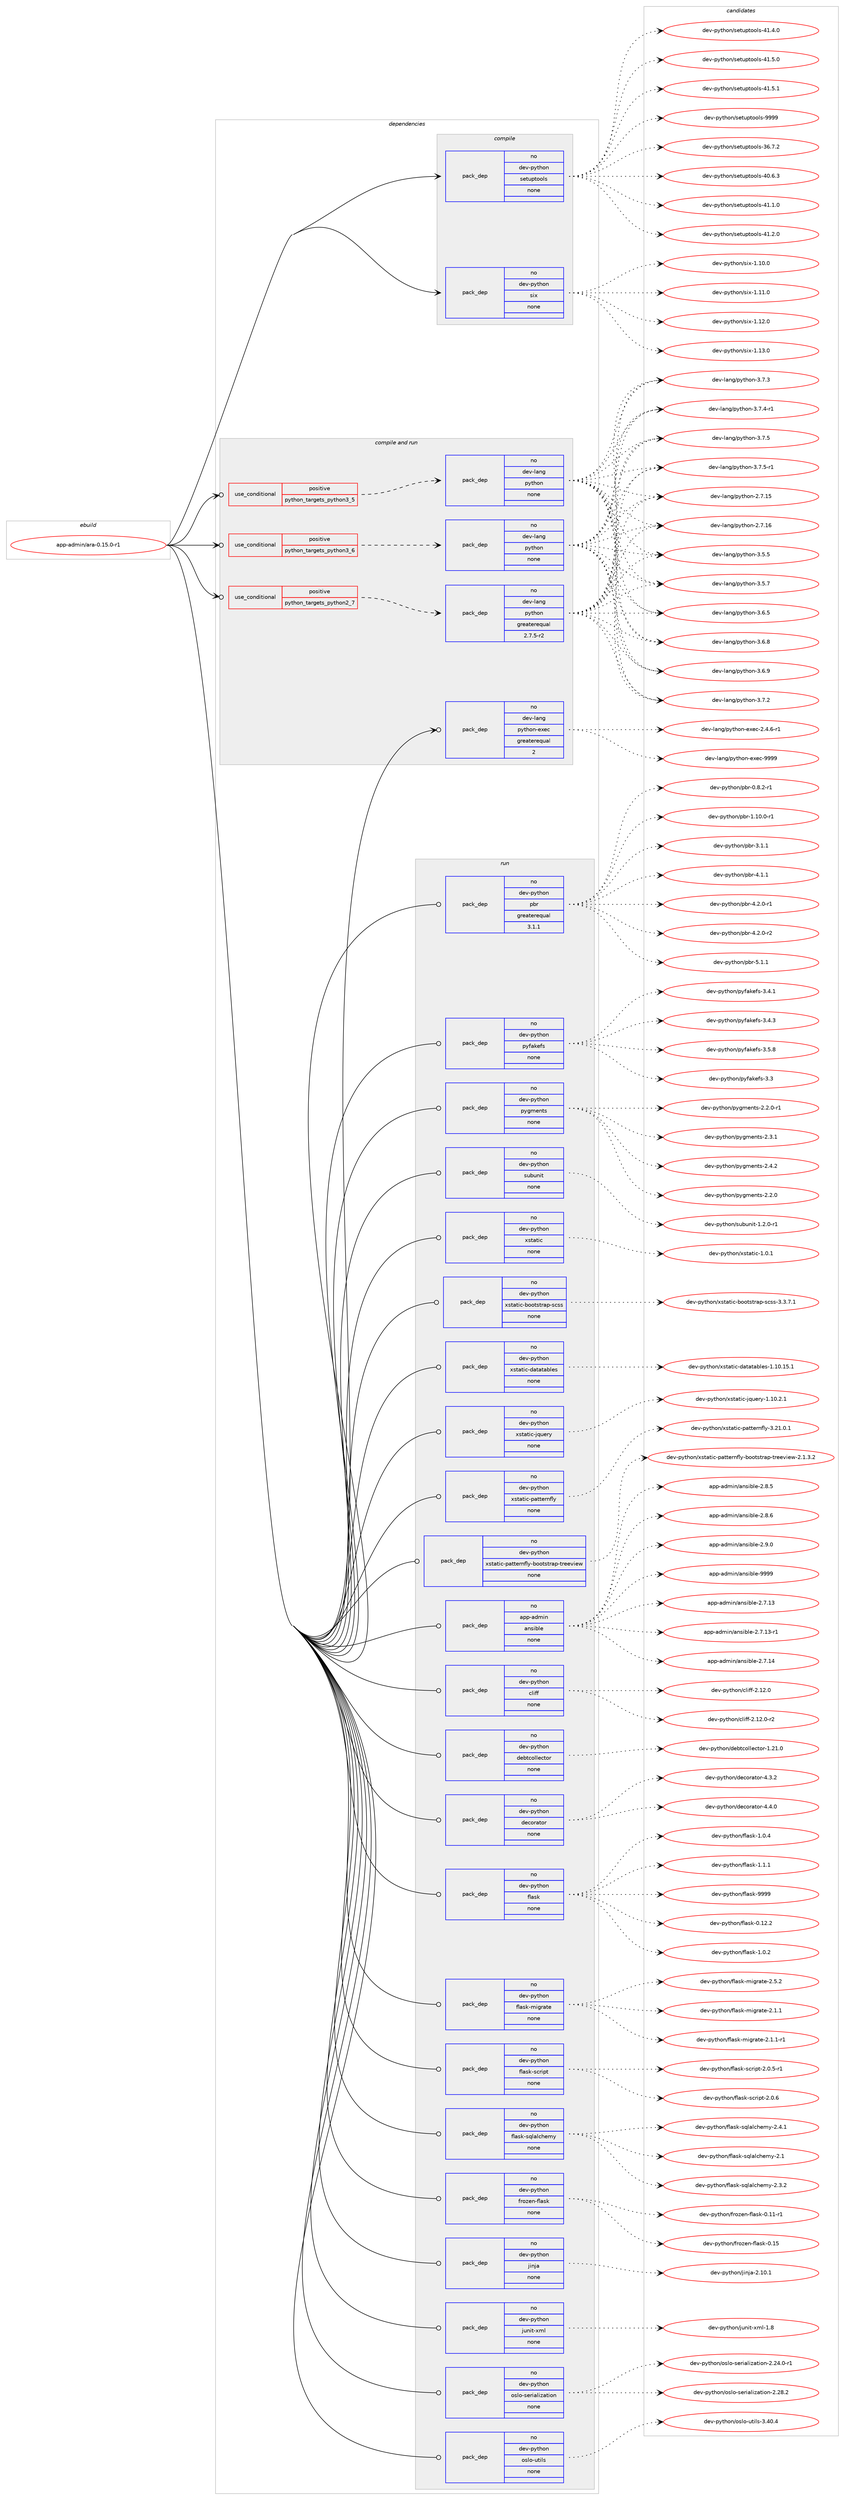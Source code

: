 digraph prolog {

# *************
# Graph options
# *************

newrank=true;
concentrate=true;
compound=true;
graph [rankdir=LR,fontname=Helvetica,fontsize=10,ranksep=1.5];#, ranksep=2.5, nodesep=0.2];
edge  [arrowhead=vee];
node  [fontname=Helvetica,fontsize=10];

# **********
# The ebuild
# **********

subgraph cluster_leftcol {
color=gray;
rank=same;
label=<<i>ebuild</i>>;
id [label="app-admin/ara-0.15.0-r1", color=red, width=4, href="../app-admin/ara-0.15.0-r1.svg"];
}

# ****************
# The dependencies
# ****************

subgraph cluster_midcol {
color=gray;
label=<<i>dependencies</i>>;
subgraph cluster_compile {
fillcolor="#eeeeee";
style=filled;
label=<<i>compile</i>>;
subgraph pack346416 {
dependency465588 [label=<<TABLE BORDER="0" CELLBORDER="1" CELLSPACING="0" CELLPADDING="4" WIDTH="220"><TR><TD ROWSPAN="6" CELLPADDING="30">pack_dep</TD></TR><TR><TD WIDTH="110">no</TD></TR><TR><TD>dev-python</TD></TR><TR><TD>setuptools</TD></TR><TR><TD>none</TD></TR><TR><TD></TD></TR></TABLE>>, shape=none, color=blue];
}
id:e -> dependency465588:w [weight=20,style="solid",arrowhead="vee"];
subgraph pack346417 {
dependency465589 [label=<<TABLE BORDER="0" CELLBORDER="1" CELLSPACING="0" CELLPADDING="4" WIDTH="220"><TR><TD ROWSPAN="6" CELLPADDING="30">pack_dep</TD></TR><TR><TD WIDTH="110">no</TD></TR><TR><TD>dev-python</TD></TR><TR><TD>six</TD></TR><TR><TD>none</TD></TR><TR><TD></TD></TR></TABLE>>, shape=none, color=blue];
}
id:e -> dependency465589:w [weight=20,style="solid",arrowhead="vee"];
}
subgraph cluster_compileandrun {
fillcolor="#eeeeee";
style=filled;
label=<<i>compile and run</i>>;
subgraph cond110711 {
dependency465590 [label=<<TABLE BORDER="0" CELLBORDER="1" CELLSPACING="0" CELLPADDING="4"><TR><TD ROWSPAN="3" CELLPADDING="10">use_conditional</TD></TR><TR><TD>positive</TD></TR><TR><TD>python_targets_python2_7</TD></TR></TABLE>>, shape=none, color=red];
subgraph pack346418 {
dependency465591 [label=<<TABLE BORDER="0" CELLBORDER="1" CELLSPACING="0" CELLPADDING="4" WIDTH="220"><TR><TD ROWSPAN="6" CELLPADDING="30">pack_dep</TD></TR><TR><TD WIDTH="110">no</TD></TR><TR><TD>dev-lang</TD></TR><TR><TD>python</TD></TR><TR><TD>greaterequal</TD></TR><TR><TD>2.7.5-r2</TD></TR></TABLE>>, shape=none, color=blue];
}
dependency465590:e -> dependency465591:w [weight=20,style="dashed",arrowhead="vee"];
}
id:e -> dependency465590:w [weight=20,style="solid",arrowhead="odotvee"];
subgraph cond110712 {
dependency465592 [label=<<TABLE BORDER="0" CELLBORDER="1" CELLSPACING="0" CELLPADDING="4"><TR><TD ROWSPAN="3" CELLPADDING="10">use_conditional</TD></TR><TR><TD>positive</TD></TR><TR><TD>python_targets_python3_5</TD></TR></TABLE>>, shape=none, color=red];
subgraph pack346419 {
dependency465593 [label=<<TABLE BORDER="0" CELLBORDER="1" CELLSPACING="0" CELLPADDING="4" WIDTH="220"><TR><TD ROWSPAN="6" CELLPADDING="30">pack_dep</TD></TR><TR><TD WIDTH="110">no</TD></TR><TR><TD>dev-lang</TD></TR><TR><TD>python</TD></TR><TR><TD>none</TD></TR><TR><TD></TD></TR></TABLE>>, shape=none, color=blue];
}
dependency465592:e -> dependency465593:w [weight=20,style="dashed",arrowhead="vee"];
}
id:e -> dependency465592:w [weight=20,style="solid",arrowhead="odotvee"];
subgraph cond110713 {
dependency465594 [label=<<TABLE BORDER="0" CELLBORDER="1" CELLSPACING="0" CELLPADDING="4"><TR><TD ROWSPAN="3" CELLPADDING="10">use_conditional</TD></TR><TR><TD>positive</TD></TR><TR><TD>python_targets_python3_6</TD></TR></TABLE>>, shape=none, color=red];
subgraph pack346420 {
dependency465595 [label=<<TABLE BORDER="0" CELLBORDER="1" CELLSPACING="0" CELLPADDING="4" WIDTH="220"><TR><TD ROWSPAN="6" CELLPADDING="30">pack_dep</TD></TR><TR><TD WIDTH="110">no</TD></TR><TR><TD>dev-lang</TD></TR><TR><TD>python</TD></TR><TR><TD>none</TD></TR><TR><TD></TD></TR></TABLE>>, shape=none, color=blue];
}
dependency465594:e -> dependency465595:w [weight=20,style="dashed",arrowhead="vee"];
}
id:e -> dependency465594:w [weight=20,style="solid",arrowhead="odotvee"];
subgraph pack346421 {
dependency465596 [label=<<TABLE BORDER="0" CELLBORDER="1" CELLSPACING="0" CELLPADDING="4" WIDTH="220"><TR><TD ROWSPAN="6" CELLPADDING="30">pack_dep</TD></TR><TR><TD WIDTH="110">no</TD></TR><TR><TD>dev-lang</TD></TR><TR><TD>python-exec</TD></TR><TR><TD>greaterequal</TD></TR><TR><TD>2</TD></TR></TABLE>>, shape=none, color=blue];
}
id:e -> dependency465596:w [weight=20,style="solid",arrowhead="odotvee"];
}
subgraph cluster_run {
fillcolor="#eeeeee";
style=filled;
label=<<i>run</i>>;
subgraph pack346422 {
dependency465597 [label=<<TABLE BORDER="0" CELLBORDER="1" CELLSPACING="0" CELLPADDING="4" WIDTH="220"><TR><TD ROWSPAN="6" CELLPADDING="30">pack_dep</TD></TR><TR><TD WIDTH="110">no</TD></TR><TR><TD>app-admin</TD></TR><TR><TD>ansible</TD></TR><TR><TD>none</TD></TR><TR><TD></TD></TR></TABLE>>, shape=none, color=blue];
}
id:e -> dependency465597:w [weight=20,style="solid",arrowhead="odot"];
subgraph pack346423 {
dependency465598 [label=<<TABLE BORDER="0" CELLBORDER="1" CELLSPACING="0" CELLPADDING="4" WIDTH="220"><TR><TD ROWSPAN="6" CELLPADDING="30">pack_dep</TD></TR><TR><TD WIDTH="110">no</TD></TR><TR><TD>dev-python</TD></TR><TR><TD>cliff</TD></TR><TR><TD>none</TD></TR><TR><TD></TD></TR></TABLE>>, shape=none, color=blue];
}
id:e -> dependency465598:w [weight=20,style="solid",arrowhead="odot"];
subgraph pack346424 {
dependency465599 [label=<<TABLE BORDER="0" CELLBORDER="1" CELLSPACING="0" CELLPADDING="4" WIDTH="220"><TR><TD ROWSPAN="6" CELLPADDING="30">pack_dep</TD></TR><TR><TD WIDTH="110">no</TD></TR><TR><TD>dev-python</TD></TR><TR><TD>debtcollector</TD></TR><TR><TD>none</TD></TR><TR><TD></TD></TR></TABLE>>, shape=none, color=blue];
}
id:e -> dependency465599:w [weight=20,style="solid",arrowhead="odot"];
subgraph pack346425 {
dependency465600 [label=<<TABLE BORDER="0" CELLBORDER="1" CELLSPACING="0" CELLPADDING="4" WIDTH="220"><TR><TD ROWSPAN="6" CELLPADDING="30">pack_dep</TD></TR><TR><TD WIDTH="110">no</TD></TR><TR><TD>dev-python</TD></TR><TR><TD>decorator</TD></TR><TR><TD>none</TD></TR><TR><TD></TD></TR></TABLE>>, shape=none, color=blue];
}
id:e -> dependency465600:w [weight=20,style="solid",arrowhead="odot"];
subgraph pack346426 {
dependency465601 [label=<<TABLE BORDER="0" CELLBORDER="1" CELLSPACING="0" CELLPADDING="4" WIDTH="220"><TR><TD ROWSPAN="6" CELLPADDING="30">pack_dep</TD></TR><TR><TD WIDTH="110">no</TD></TR><TR><TD>dev-python</TD></TR><TR><TD>flask</TD></TR><TR><TD>none</TD></TR><TR><TD></TD></TR></TABLE>>, shape=none, color=blue];
}
id:e -> dependency465601:w [weight=20,style="solid",arrowhead="odot"];
subgraph pack346427 {
dependency465602 [label=<<TABLE BORDER="0" CELLBORDER="1" CELLSPACING="0" CELLPADDING="4" WIDTH="220"><TR><TD ROWSPAN="6" CELLPADDING="30">pack_dep</TD></TR><TR><TD WIDTH="110">no</TD></TR><TR><TD>dev-python</TD></TR><TR><TD>flask-migrate</TD></TR><TR><TD>none</TD></TR><TR><TD></TD></TR></TABLE>>, shape=none, color=blue];
}
id:e -> dependency465602:w [weight=20,style="solid",arrowhead="odot"];
subgraph pack346428 {
dependency465603 [label=<<TABLE BORDER="0" CELLBORDER="1" CELLSPACING="0" CELLPADDING="4" WIDTH="220"><TR><TD ROWSPAN="6" CELLPADDING="30">pack_dep</TD></TR><TR><TD WIDTH="110">no</TD></TR><TR><TD>dev-python</TD></TR><TR><TD>flask-script</TD></TR><TR><TD>none</TD></TR><TR><TD></TD></TR></TABLE>>, shape=none, color=blue];
}
id:e -> dependency465603:w [weight=20,style="solid",arrowhead="odot"];
subgraph pack346429 {
dependency465604 [label=<<TABLE BORDER="0" CELLBORDER="1" CELLSPACING="0" CELLPADDING="4" WIDTH="220"><TR><TD ROWSPAN="6" CELLPADDING="30">pack_dep</TD></TR><TR><TD WIDTH="110">no</TD></TR><TR><TD>dev-python</TD></TR><TR><TD>flask-sqlalchemy</TD></TR><TR><TD>none</TD></TR><TR><TD></TD></TR></TABLE>>, shape=none, color=blue];
}
id:e -> dependency465604:w [weight=20,style="solid",arrowhead="odot"];
subgraph pack346430 {
dependency465605 [label=<<TABLE BORDER="0" CELLBORDER="1" CELLSPACING="0" CELLPADDING="4" WIDTH="220"><TR><TD ROWSPAN="6" CELLPADDING="30">pack_dep</TD></TR><TR><TD WIDTH="110">no</TD></TR><TR><TD>dev-python</TD></TR><TR><TD>frozen-flask</TD></TR><TR><TD>none</TD></TR><TR><TD></TD></TR></TABLE>>, shape=none, color=blue];
}
id:e -> dependency465605:w [weight=20,style="solid",arrowhead="odot"];
subgraph pack346431 {
dependency465606 [label=<<TABLE BORDER="0" CELLBORDER="1" CELLSPACING="0" CELLPADDING="4" WIDTH="220"><TR><TD ROWSPAN="6" CELLPADDING="30">pack_dep</TD></TR><TR><TD WIDTH="110">no</TD></TR><TR><TD>dev-python</TD></TR><TR><TD>jinja</TD></TR><TR><TD>none</TD></TR><TR><TD></TD></TR></TABLE>>, shape=none, color=blue];
}
id:e -> dependency465606:w [weight=20,style="solid",arrowhead="odot"];
subgraph pack346432 {
dependency465607 [label=<<TABLE BORDER="0" CELLBORDER="1" CELLSPACING="0" CELLPADDING="4" WIDTH="220"><TR><TD ROWSPAN="6" CELLPADDING="30">pack_dep</TD></TR><TR><TD WIDTH="110">no</TD></TR><TR><TD>dev-python</TD></TR><TR><TD>junit-xml</TD></TR><TR><TD>none</TD></TR><TR><TD></TD></TR></TABLE>>, shape=none, color=blue];
}
id:e -> dependency465607:w [weight=20,style="solid",arrowhead="odot"];
subgraph pack346433 {
dependency465608 [label=<<TABLE BORDER="0" CELLBORDER="1" CELLSPACING="0" CELLPADDING="4" WIDTH="220"><TR><TD ROWSPAN="6" CELLPADDING="30">pack_dep</TD></TR><TR><TD WIDTH="110">no</TD></TR><TR><TD>dev-python</TD></TR><TR><TD>oslo-serialization</TD></TR><TR><TD>none</TD></TR><TR><TD></TD></TR></TABLE>>, shape=none, color=blue];
}
id:e -> dependency465608:w [weight=20,style="solid",arrowhead="odot"];
subgraph pack346434 {
dependency465609 [label=<<TABLE BORDER="0" CELLBORDER="1" CELLSPACING="0" CELLPADDING="4" WIDTH="220"><TR><TD ROWSPAN="6" CELLPADDING="30">pack_dep</TD></TR><TR><TD WIDTH="110">no</TD></TR><TR><TD>dev-python</TD></TR><TR><TD>oslo-utils</TD></TR><TR><TD>none</TD></TR><TR><TD></TD></TR></TABLE>>, shape=none, color=blue];
}
id:e -> dependency465609:w [weight=20,style="solid",arrowhead="odot"];
subgraph pack346435 {
dependency465610 [label=<<TABLE BORDER="0" CELLBORDER="1" CELLSPACING="0" CELLPADDING="4" WIDTH="220"><TR><TD ROWSPAN="6" CELLPADDING="30">pack_dep</TD></TR><TR><TD WIDTH="110">no</TD></TR><TR><TD>dev-python</TD></TR><TR><TD>pbr</TD></TR><TR><TD>greaterequal</TD></TR><TR><TD>3.1.1</TD></TR></TABLE>>, shape=none, color=blue];
}
id:e -> dependency465610:w [weight=20,style="solid",arrowhead="odot"];
subgraph pack346436 {
dependency465611 [label=<<TABLE BORDER="0" CELLBORDER="1" CELLSPACING="0" CELLPADDING="4" WIDTH="220"><TR><TD ROWSPAN="6" CELLPADDING="30">pack_dep</TD></TR><TR><TD WIDTH="110">no</TD></TR><TR><TD>dev-python</TD></TR><TR><TD>pyfakefs</TD></TR><TR><TD>none</TD></TR><TR><TD></TD></TR></TABLE>>, shape=none, color=blue];
}
id:e -> dependency465611:w [weight=20,style="solid",arrowhead="odot"];
subgraph pack346437 {
dependency465612 [label=<<TABLE BORDER="0" CELLBORDER="1" CELLSPACING="0" CELLPADDING="4" WIDTH="220"><TR><TD ROWSPAN="6" CELLPADDING="30">pack_dep</TD></TR><TR><TD WIDTH="110">no</TD></TR><TR><TD>dev-python</TD></TR><TR><TD>pygments</TD></TR><TR><TD>none</TD></TR><TR><TD></TD></TR></TABLE>>, shape=none, color=blue];
}
id:e -> dependency465612:w [weight=20,style="solid",arrowhead="odot"];
subgraph pack346438 {
dependency465613 [label=<<TABLE BORDER="0" CELLBORDER="1" CELLSPACING="0" CELLPADDING="4" WIDTH="220"><TR><TD ROWSPAN="6" CELLPADDING="30">pack_dep</TD></TR><TR><TD WIDTH="110">no</TD></TR><TR><TD>dev-python</TD></TR><TR><TD>subunit</TD></TR><TR><TD>none</TD></TR><TR><TD></TD></TR></TABLE>>, shape=none, color=blue];
}
id:e -> dependency465613:w [weight=20,style="solid",arrowhead="odot"];
subgraph pack346439 {
dependency465614 [label=<<TABLE BORDER="0" CELLBORDER="1" CELLSPACING="0" CELLPADDING="4" WIDTH="220"><TR><TD ROWSPAN="6" CELLPADDING="30">pack_dep</TD></TR><TR><TD WIDTH="110">no</TD></TR><TR><TD>dev-python</TD></TR><TR><TD>xstatic</TD></TR><TR><TD>none</TD></TR><TR><TD></TD></TR></TABLE>>, shape=none, color=blue];
}
id:e -> dependency465614:w [weight=20,style="solid",arrowhead="odot"];
subgraph pack346440 {
dependency465615 [label=<<TABLE BORDER="0" CELLBORDER="1" CELLSPACING="0" CELLPADDING="4" WIDTH="220"><TR><TD ROWSPAN="6" CELLPADDING="30">pack_dep</TD></TR><TR><TD WIDTH="110">no</TD></TR><TR><TD>dev-python</TD></TR><TR><TD>xstatic-bootstrap-scss</TD></TR><TR><TD>none</TD></TR><TR><TD></TD></TR></TABLE>>, shape=none, color=blue];
}
id:e -> dependency465615:w [weight=20,style="solid",arrowhead="odot"];
subgraph pack346441 {
dependency465616 [label=<<TABLE BORDER="0" CELLBORDER="1" CELLSPACING="0" CELLPADDING="4" WIDTH="220"><TR><TD ROWSPAN="6" CELLPADDING="30">pack_dep</TD></TR><TR><TD WIDTH="110">no</TD></TR><TR><TD>dev-python</TD></TR><TR><TD>xstatic-datatables</TD></TR><TR><TD>none</TD></TR><TR><TD></TD></TR></TABLE>>, shape=none, color=blue];
}
id:e -> dependency465616:w [weight=20,style="solid",arrowhead="odot"];
subgraph pack346442 {
dependency465617 [label=<<TABLE BORDER="0" CELLBORDER="1" CELLSPACING="0" CELLPADDING="4" WIDTH="220"><TR><TD ROWSPAN="6" CELLPADDING="30">pack_dep</TD></TR><TR><TD WIDTH="110">no</TD></TR><TR><TD>dev-python</TD></TR><TR><TD>xstatic-jquery</TD></TR><TR><TD>none</TD></TR><TR><TD></TD></TR></TABLE>>, shape=none, color=blue];
}
id:e -> dependency465617:w [weight=20,style="solid",arrowhead="odot"];
subgraph pack346443 {
dependency465618 [label=<<TABLE BORDER="0" CELLBORDER="1" CELLSPACING="0" CELLPADDING="4" WIDTH="220"><TR><TD ROWSPAN="6" CELLPADDING="30">pack_dep</TD></TR><TR><TD WIDTH="110">no</TD></TR><TR><TD>dev-python</TD></TR><TR><TD>xstatic-patternfly</TD></TR><TR><TD>none</TD></TR><TR><TD></TD></TR></TABLE>>, shape=none, color=blue];
}
id:e -> dependency465618:w [weight=20,style="solid",arrowhead="odot"];
subgraph pack346444 {
dependency465619 [label=<<TABLE BORDER="0" CELLBORDER="1" CELLSPACING="0" CELLPADDING="4" WIDTH="220"><TR><TD ROWSPAN="6" CELLPADDING="30">pack_dep</TD></TR><TR><TD WIDTH="110">no</TD></TR><TR><TD>dev-python</TD></TR><TR><TD>xstatic-patternfly-bootstrap-treeview</TD></TR><TR><TD>none</TD></TR><TR><TD></TD></TR></TABLE>>, shape=none, color=blue];
}
id:e -> dependency465619:w [weight=20,style="solid",arrowhead="odot"];
}
}

# **************
# The candidates
# **************

subgraph cluster_choices {
rank=same;
color=gray;
label=<<i>candidates</i>>;

subgraph choice346416 {
color=black;
nodesep=1;
choice100101118451121211161041111104711510111611711211611111110811545515446554650 [label="dev-python/setuptools-36.7.2", color=red, width=4,href="../dev-python/setuptools-36.7.2.svg"];
choice100101118451121211161041111104711510111611711211611111110811545524846544651 [label="dev-python/setuptools-40.6.3", color=red, width=4,href="../dev-python/setuptools-40.6.3.svg"];
choice100101118451121211161041111104711510111611711211611111110811545524946494648 [label="dev-python/setuptools-41.1.0", color=red, width=4,href="../dev-python/setuptools-41.1.0.svg"];
choice100101118451121211161041111104711510111611711211611111110811545524946504648 [label="dev-python/setuptools-41.2.0", color=red, width=4,href="../dev-python/setuptools-41.2.0.svg"];
choice100101118451121211161041111104711510111611711211611111110811545524946524648 [label="dev-python/setuptools-41.4.0", color=red, width=4,href="../dev-python/setuptools-41.4.0.svg"];
choice100101118451121211161041111104711510111611711211611111110811545524946534648 [label="dev-python/setuptools-41.5.0", color=red, width=4,href="../dev-python/setuptools-41.5.0.svg"];
choice100101118451121211161041111104711510111611711211611111110811545524946534649 [label="dev-python/setuptools-41.5.1", color=red, width=4,href="../dev-python/setuptools-41.5.1.svg"];
choice10010111845112121116104111110471151011161171121161111111081154557575757 [label="dev-python/setuptools-9999", color=red, width=4,href="../dev-python/setuptools-9999.svg"];
dependency465588:e -> choice100101118451121211161041111104711510111611711211611111110811545515446554650:w [style=dotted,weight="100"];
dependency465588:e -> choice100101118451121211161041111104711510111611711211611111110811545524846544651:w [style=dotted,weight="100"];
dependency465588:e -> choice100101118451121211161041111104711510111611711211611111110811545524946494648:w [style=dotted,weight="100"];
dependency465588:e -> choice100101118451121211161041111104711510111611711211611111110811545524946504648:w [style=dotted,weight="100"];
dependency465588:e -> choice100101118451121211161041111104711510111611711211611111110811545524946524648:w [style=dotted,weight="100"];
dependency465588:e -> choice100101118451121211161041111104711510111611711211611111110811545524946534648:w [style=dotted,weight="100"];
dependency465588:e -> choice100101118451121211161041111104711510111611711211611111110811545524946534649:w [style=dotted,weight="100"];
dependency465588:e -> choice10010111845112121116104111110471151011161171121161111111081154557575757:w [style=dotted,weight="100"];
}
subgraph choice346417 {
color=black;
nodesep=1;
choice100101118451121211161041111104711510512045494649484648 [label="dev-python/six-1.10.0", color=red, width=4,href="../dev-python/six-1.10.0.svg"];
choice100101118451121211161041111104711510512045494649494648 [label="dev-python/six-1.11.0", color=red, width=4,href="../dev-python/six-1.11.0.svg"];
choice100101118451121211161041111104711510512045494649504648 [label="dev-python/six-1.12.0", color=red, width=4,href="../dev-python/six-1.12.0.svg"];
choice100101118451121211161041111104711510512045494649514648 [label="dev-python/six-1.13.0", color=red, width=4,href="../dev-python/six-1.13.0.svg"];
dependency465589:e -> choice100101118451121211161041111104711510512045494649484648:w [style=dotted,weight="100"];
dependency465589:e -> choice100101118451121211161041111104711510512045494649494648:w [style=dotted,weight="100"];
dependency465589:e -> choice100101118451121211161041111104711510512045494649504648:w [style=dotted,weight="100"];
dependency465589:e -> choice100101118451121211161041111104711510512045494649514648:w [style=dotted,weight="100"];
}
subgraph choice346418 {
color=black;
nodesep=1;
choice10010111845108971101034711212111610411111045504655464953 [label="dev-lang/python-2.7.15", color=red, width=4,href="../dev-lang/python-2.7.15.svg"];
choice10010111845108971101034711212111610411111045504655464954 [label="dev-lang/python-2.7.16", color=red, width=4,href="../dev-lang/python-2.7.16.svg"];
choice100101118451089711010347112121116104111110455146534653 [label="dev-lang/python-3.5.5", color=red, width=4,href="../dev-lang/python-3.5.5.svg"];
choice100101118451089711010347112121116104111110455146534655 [label="dev-lang/python-3.5.7", color=red, width=4,href="../dev-lang/python-3.5.7.svg"];
choice100101118451089711010347112121116104111110455146544653 [label="dev-lang/python-3.6.5", color=red, width=4,href="../dev-lang/python-3.6.5.svg"];
choice100101118451089711010347112121116104111110455146544656 [label="dev-lang/python-3.6.8", color=red, width=4,href="../dev-lang/python-3.6.8.svg"];
choice100101118451089711010347112121116104111110455146544657 [label="dev-lang/python-3.6.9", color=red, width=4,href="../dev-lang/python-3.6.9.svg"];
choice100101118451089711010347112121116104111110455146554650 [label="dev-lang/python-3.7.2", color=red, width=4,href="../dev-lang/python-3.7.2.svg"];
choice100101118451089711010347112121116104111110455146554651 [label="dev-lang/python-3.7.3", color=red, width=4,href="../dev-lang/python-3.7.3.svg"];
choice1001011184510897110103471121211161041111104551465546524511449 [label="dev-lang/python-3.7.4-r1", color=red, width=4,href="../dev-lang/python-3.7.4-r1.svg"];
choice100101118451089711010347112121116104111110455146554653 [label="dev-lang/python-3.7.5", color=red, width=4,href="../dev-lang/python-3.7.5.svg"];
choice1001011184510897110103471121211161041111104551465546534511449 [label="dev-lang/python-3.7.5-r1", color=red, width=4,href="../dev-lang/python-3.7.5-r1.svg"];
dependency465591:e -> choice10010111845108971101034711212111610411111045504655464953:w [style=dotted,weight="100"];
dependency465591:e -> choice10010111845108971101034711212111610411111045504655464954:w [style=dotted,weight="100"];
dependency465591:e -> choice100101118451089711010347112121116104111110455146534653:w [style=dotted,weight="100"];
dependency465591:e -> choice100101118451089711010347112121116104111110455146534655:w [style=dotted,weight="100"];
dependency465591:e -> choice100101118451089711010347112121116104111110455146544653:w [style=dotted,weight="100"];
dependency465591:e -> choice100101118451089711010347112121116104111110455146544656:w [style=dotted,weight="100"];
dependency465591:e -> choice100101118451089711010347112121116104111110455146544657:w [style=dotted,weight="100"];
dependency465591:e -> choice100101118451089711010347112121116104111110455146554650:w [style=dotted,weight="100"];
dependency465591:e -> choice100101118451089711010347112121116104111110455146554651:w [style=dotted,weight="100"];
dependency465591:e -> choice1001011184510897110103471121211161041111104551465546524511449:w [style=dotted,weight="100"];
dependency465591:e -> choice100101118451089711010347112121116104111110455146554653:w [style=dotted,weight="100"];
dependency465591:e -> choice1001011184510897110103471121211161041111104551465546534511449:w [style=dotted,weight="100"];
}
subgraph choice346419 {
color=black;
nodesep=1;
choice10010111845108971101034711212111610411111045504655464953 [label="dev-lang/python-2.7.15", color=red, width=4,href="../dev-lang/python-2.7.15.svg"];
choice10010111845108971101034711212111610411111045504655464954 [label="dev-lang/python-2.7.16", color=red, width=4,href="../dev-lang/python-2.7.16.svg"];
choice100101118451089711010347112121116104111110455146534653 [label="dev-lang/python-3.5.5", color=red, width=4,href="../dev-lang/python-3.5.5.svg"];
choice100101118451089711010347112121116104111110455146534655 [label="dev-lang/python-3.5.7", color=red, width=4,href="../dev-lang/python-3.5.7.svg"];
choice100101118451089711010347112121116104111110455146544653 [label="dev-lang/python-3.6.5", color=red, width=4,href="../dev-lang/python-3.6.5.svg"];
choice100101118451089711010347112121116104111110455146544656 [label="dev-lang/python-3.6.8", color=red, width=4,href="../dev-lang/python-3.6.8.svg"];
choice100101118451089711010347112121116104111110455146544657 [label="dev-lang/python-3.6.9", color=red, width=4,href="../dev-lang/python-3.6.9.svg"];
choice100101118451089711010347112121116104111110455146554650 [label="dev-lang/python-3.7.2", color=red, width=4,href="../dev-lang/python-3.7.2.svg"];
choice100101118451089711010347112121116104111110455146554651 [label="dev-lang/python-3.7.3", color=red, width=4,href="../dev-lang/python-3.7.3.svg"];
choice1001011184510897110103471121211161041111104551465546524511449 [label="dev-lang/python-3.7.4-r1", color=red, width=4,href="../dev-lang/python-3.7.4-r1.svg"];
choice100101118451089711010347112121116104111110455146554653 [label="dev-lang/python-3.7.5", color=red, width=4,href="../dev-lang/python-3.7.5.svg"];
choice1001011184510897110103471121211161041111104551465546534511449 [label="dev-lang/python-3.7.5-r1", color=red, width=4,href="../dev-lang/python-3.7.5-r1.svg"];
dependency465593:e -> choice10010111845108971101034711212111610411111045504655464953:w [style=dotted,weight="100"];
dependency465593:e -> choice10010111845108971101034711212111610411111045504655464954:w [style=dotted,weight="100"];
dependency465593:e -> choice100101118451089711010347112121116104111110455146534653:w [style=dotted,weight="100"];
dependency465593:e -> choice100101118451089711010347112121116104111110455146534655:w [style=dotted,weight="100"];
dependency465593:e -> choice100101118451089711010347112121116104111110455146544653:w [style=dotted,weight="100"];
dependency465593:e -> choice100101118451089711010347112121116104111110455146544656:w [style=dotted,weight="100"];
dependency465593:e -> choice100101118451089711010347112121116104111110455146544657:w [style=dotted,weight="100"];
dependency465593:e -> choice100101118451089711010347112121116104111110455146554650:w [style=dotted,weight="100"];
dependency465593:e -> choice100101118451089711010347112121116104111110455146554651:w [style=dotted,weight="100"];
dependency465593:e -> choice1001011184510897110103471121211161041111104551465546524511449:w [style=dotted,weight="100"];
dependency465593:e -> choice100101118451089711010347112121116104111110455146554653:w [style=dotted,weight="100"];
dependency465593:e -> choice1001011184510897110103471121211161041111104551465546534511449:w [style=dotted,weight="100"];
}
subgraph choice346420 {
color=black;
nodesep=1;
choice10010111845108971101034711212111610411111045504655464953 [label="dev-lang/python-2.7.15", color=red, width=4,href="../dev-lang/python-2.7.15.svg"];
choice10010111845108971101034711212111610411111045504655464954 [label="dev-lang/python-2.7.16", color=red, width=4,href="../dev-lang/python-2.7.16.svg"];
choice100101118451089711010347112121116104111110455146534653 [label="dev-lang/python-3.5.5", color=red, width=4,href="../dev-lang/python-3.5.5.svg"];
choice100101118451089711010347112121116104111110455146534655 [label="dev-lang/python-3.5.7", color=red, width=4,href="../dev-lang/python-3.5.7.svg"];
choice100101118451089711010347112121116104111110455146544653 [label="dev-lang/python-3.6.5", color=red, width=4,href="../dev-lang/python-3.6.5.svg"];
choice100101118451089711010347112121116104111110455146544656 [label="dev-lang/python-3.6.8", color=red, width=4,href="../dev-lang/python-3.6.8.svg"];
choice100101118451089711010347112121116104111110455146544657 [label="dev-lang/python-3.6.9", color=red, width=4,href="../dev-lang/python-3.6.9.svg"];
choice100101118451089711010347112121116104111110455146554650 [label="dev-lang/python-3.7.2", color=red, width=4,href="../dev-lang/python-3.7.2.svg"];
choice100101118451089711010347112121116104111110455146554651 [label="dev-lang/python-3.7.3", color=red, width=4,href="../dev-lang/python-3.7.3.svg"];
choice1001011184510897110103471121211161041111104551465546524511449 [label="dev-lang/python-3.7.4-r1", color=red, width=4,href="../dev-lang/python-3.7.4-r1.svg"];
choice100101118451089711010347112121116104111110455146554653 [label="dev-lang/python-3.7.5", color=red, width=4,href="../dev-lang/python-3.7.5.svg"];
choice1001011184510897110103471121211161041111104551465546534511449 [label="dev-lang/python-3.7.5-r1", color=red, width=4,href="../dev-lang/python-3.7.5-r1.svg"];
dependency465595:e -> choice10010111845108971101034711212111610411111045504655464953:w [style=dotted,weight="100"];
dependency465595:e -> choice10010111845108971101034711212111610411111045504655464954:w [style=dotted,weight="100"];
dependency465595:e -> choice100101118451089711010347112121116104111110455146534653:w [style=dotted,weight="100"];
dependency465595:e -> choice100101118451089711010347112121116104111110455146534655:w [style=dotted,weight="100"];
dependency465595:e -> choice100101118451089711010347112121116104111110455146544653:w [style=dotted,weight="100"];
dependency465595:e -> choice100101118451089711010347112121116104111110455146544656:w [style=dotted,weight="100"];
dependency465595:e -> choice100101118451089711010347112121116104111110455146544657:w [style=dotted,weight="100"];
dependency465595:e -> choice100101118451089711010347112121116104111110455146554650:w [style=dotted,weight="100"];
dependency465595:e -> choice100101118451089711010347112121116104111110455146554651:w [style=dotted,weight="100"];
dependency465595:e -> choice1001011184510897110103471121211161041111104551465546524511449:w [style=dotted,weight="100"];
dependency465595:e -> choice100101118451089711010347112121116104111110455146554653:w [style=dotted,weight="100"];
dependency465595:e -> choice1001011184510897110103471121211161041111104551465546534511449:w [style=dotted,weight="100"];
}
subgraph choice346421 {
color=black;
nodesep=1;
choice10010111845108971101034711212111610411111045101120101994550465246544511449 [label="dev-lang/python-exec-2.4.6-r1", color=red, width=4,href="../dev-lang/python-exec-2.4.6-r1.svg"];
choice10010111845108971101034711212111610411111045101120101994557575757 [label="dev-lang/python-exec-9999", color=red, width=4,href="../dev-lang/python-exec-9999.svg"];
dependency465596:e -> choice10010111845108971101034711212111610411111045101120101994550465246544511449:w [style=dotted,weight="100"];
dependency465596:e -> choice10010111845108971101034711212111610411111045101120101994557575757:w [style=dotted,weight="100"];
}
subgraph choice346422 {
color=black;
nodesep=1;
choice97112112459710010910511047971101151059810810145504655464951 [label="app-admin/ansible-2.7.13", color=red, width=4,href="../app-admin/ansible-2.7.13.svg"];
choice971121124597100109105110479711011510598108101455046554649514511449 [label="app-admin/ansible-2.7.13-r1", color=red, width=4,href="../app-admin/ansible-2.7.13-r1.svg"];
choice97112112459710010910511047971101151059810810145504655464952 [label="app-admin/ansible-2.7.14", color=red, width=4,href="../app-admin/ansible-2.7.14.svg"];
choice971121124597100109105110479711011510598108101455046564653 [label="app-admin/ansible-2.8.5", color=red, width=4,href="../app-admin/ansible-2.8.5.svg"];
choice971121124597100109105110479711011510598108101455046564654 [label="app-admin/ansible-2.8.6", color=red, width=4,href="../app-admin/ansible-2.8.6.svg"];
choice971121124597100109105110479711011510598108101455046574648 [label="app-admin/ansible-2.9.0", color=red, width=4,href="../app-admin/ansible-2.9.0.svg"];
choice9711211245971001091051104797110115105981081014557575757 [label="app-admin/ansible-9999", color=red, width=4,href="../app-admin/ansible-9999.svg"];
dependency465597:e -> choice97112112459710010910511047971101151059810810145504655464951:w [style=dotted,weight="100"];
dependency465597:e -> choice971121124597100109105110479711011510598108101455046554649514511449:w [style=dotted,weight="100"];
dependency465597:e -> choice97112112459710010910511047971101151059810810145504655464952:w [style=dotted,weight="100"];
dependency465597:e -> choice971121124597100109105110479711011510598108101455046564653:w [style=dotted,weight="100"];
dependency465597:e -> choice971121124597100109105110479711011510598108101455046564654:w [style=dotted,weight="100"];
dependency465597:e -> choice971121124597100109105110479711011510598108101455046574648:w [style=dotted,weight="100"];
dependency465597:e -> choice9711211245971001091051104797110115105981081014557575757:w [style=dotted,weight="100"];
}
subgraph choice346423 {
color=black;
nodesep=1;
choice10010111845112121116104111110479910810510210245504649504648 [label="dev-python/cliff-2.12.0", color=red, width=4,href="../dev-python/cliff-2.12.0.svg"];
choice100101118451121211161041111104799108105102102455046495046484511450 [label="dev-python/cliff-2.12.0-r2", color=red, width=4,href="../dev-python/cliff-2.12.0-r2.svg"];
dependency465598:e -> choice10010111845112121116104111110479910810510210245504649504648:w [style=dotted,weight="100"];
dependency465598:e -> choice100101118451121211161041111104799108105102102455046495046484511450:w [style=dotted,weight="100"];
}
subgraph choice346424 {
color=black;
nodesep=1;
choice100101118451121211161041111104710010198116991111081081019911611111445494650494648 [label="dev-python/debtcollector-1.21.0", color=red, width=4,href="../dev-python/debtcollector-1.21.0.svg"];
dependency465599:e -> choice100101118451121211161041111104710010198116991111081081019911611111445494650494648:w [style=dotted,weight="100"];
}
subgraph choice346425 {
color=black;
nodesep=1;
choice10010111845112121116104111110471001019911111497116111114455246514650 [label="dev-python/decorator-4.3.2", color=red, width=4,href="../dev-python/decorator-4.3.2.svg"];
choice10010111845112121116104111110471001019911111497116111114455246524648 [label="dev-python/decorator-4.4.0", color=red, width=4,href="../dev-python/decorator-4.4.0.svg"];
dependency465600:e -> choice10010111845112121116104111110471001019911111497116111114455246514650:w [style=dotted,weight="100"];
dependency465600:e -> choice10010111845112121116104111110471001019911111497116111114455246524648:w [style=dotted,weight="100"];
}
subgraph choice346426 {
color=black;
nodesep=1;
choice10010111845112121116104111110471021089711510745484649504650 [label="dev-python/flask-0.12.2", color=red, width=4,href="../dev-python/flask-0.12.2.svg"];
choice100101118451121211161041111104710210897115107454946484650 [label="dev-python/flask-1.0.2", color=red, width=4,href="../dev-python/flask-1.0.2.svg"];
choice100101118451121211161041111104710210897115107454946484652 [label="dev-python/flask-1.0.4", color=red, width=4,href="../dev-python/flask-1.0.4.svg"];
choice100101118451121211161041111104710210897115107454946494649 [label="dev-python/flask-1.1.1", color=red, width=4,href="../dev-python/flask-1.1.1.svg"];
choice1001011184511212111610411111047102108971151074557575757 [label="dev-python/flask-9999", color=red, width=4,href="../dev-python/flask-9999.svg"];
dependency465601:e -> choice10010111845112121116104111110471021089711510745484649504650:w [style=dotted,weight="100"];
dependency465601:e -> choice100101118451121211161041111104710210897115107454946484650:w [style=dotted,weight="100"];
dependency465601:e -> choice100101118451121211161041111104710210897115107454946484652:w [style=dotted,weight="100"];
dependency465601:e -> choice100101118451121211161041111104710210897115107454946494649:w [style=dotted,weight="100"];
dependency465601:e -> choice1001011184511212111610411111047102108971151074557575757:w [style=dotted,weight="100"];
}
subgraph choice346427 {
color=black;
nodesep=1;
choice1001011184511212111610411111047102108971151074510910510311497116101455046494649 [label="dev-python/flask-migrate-2.1.1", color=red, width=4,href="../dev-python/flask-migrate-2.1.1.svg"];
choice10010111845112121116104111110471021089711510745109105103114971161014550464946494511449 [label="dev-python/flask-migrate-2.1.1-r1", color=red, width=4,href="../dev-python/flask-migrate-2.1.1-r1.svg"];
choice1001011184511212111610411111047102108971151074510910510311497116101455046534650 [label="dev-python/flask-migrate-2.5.2", color=red, width=4,href="../dev-python/flask-migrate-2.5.2.svg"];
dependency465602:e -> choice1001011184511212111610411111047102108971151074510910510311497116101455046494649:w [style=dotted,weight="100"];
dependency465602:e -> choice10010111845112121116104111110471021089711510745109105103114971161014550464946494511449:w [style=dotted,weight="100"];
dependency465602:e -> choice1001011184511212111610411111047102108971151074510910510311497116101455046534650:w [style=dotted,weight="100"];
}
subgraph choice346428 {
color=black;
nodesep=1;
choice10010111845112121116104111110471021089711510745115991141051121164550464846534511449 [label="dev-python/flask-script-2.0.5-r1", color=red, width=4,href="../dev-python/flask-script-2.0.5-r1.svg"];
choice1001011184511212111610411111047102108971151074511599114105112116455046484654 [label="dev-python/flask-script-2.0.6", color=red, width=4,href="../dev-python/flask-script-2.0.6.svg"];
dependency465603:e -> choice10010111845112121116104111110471021089711510745115991141051121164550464846534511449:w [style=dotted,weight="100"];
dependency465603:e -> choice1001011184511212111610411111047102108971151074511599114105112116455046484654:w [style=dotted,weight="100"];
}
subgraph choice346429 {
color=black;
nodesep=1;
choice10010111845112121116104111110471021089711510745115113108971089910410110912145504649 [label="dev-python/flask-sqlalchemy-2.1", color=red, width=4,href="../dev-python/flask-sqlalchemy-2.1.svg"];
choice100101118451121211161041111104710210897115107451151131089710899104101109121455046514650 [label="dev-python/flask-sqlalchemy-2.3.2", color=red, width=4,href="../dev-python/flask-sqlalchemy-2.3.2.svg"];
choice100101118451121211161041111104710210897115107451151131089710899104101109121455046524649 [label="dev-python/flask-sqlalchemy-2.4.1", color=red, width=4,href="../dev-python/flask-sqlalchemy-2.4.1.svg"];
dependency465604:e -> choice10010111845112121116104111110471021089711510745115113108971089910410110912145504649:w [style=dotted,weight="100"];
dependency465604:e -> choice100101118451121211161041111104710210897115107451151131089710899104101109121455046514650:w [style=dotted,weight="100"];
dependency465604:e -> choice100101118451121211161041111104710210897115107451151131089710899104101109121455046524649:w [style=dotted,weight="100"];
}
subgraph choice346430 {
color=black;
nodesep=1;
choice1001011184511212111610411111047102114111122101110451021089711510745484649494511449 [label="dev-python/frozen-flask-0.11-r1", color=red, width=4,href="../dev-python/frozen-flask-0.11-r1.svg"];
choice100101118451121211161041111104710211411112210111045102108971151074548464953 [label="dev-python/frozen-flask-0.15", color=red, width=4,href="../dev-python/frozen-flask-0.15.svg"];
dependency465605:e -> choice1001011184511212111610411111047102114111122101110451021089711510745484649494511449:w [style=dotted,weight="100"];
dependency465605:e -> choice100101118451121211161041111104710211411112210111045102108971151074548464953:w [style=dotted,weight="100"];
}
subgraph choice346431 {
color=black;
nodesep=1;
choice10010111845112121116104111110471061051101069745504649484649 [label="dev-python/jinja-2.10.1", color=red, width=4,href="../dev-python/jinja-2.10.1.svg"];
dependency465606:e -> choice10010111845112121116104111110471061051101069745504649484649:w [style=dotted,weight="100"];
}
subgraph choice346432 {
color=black;
nodesep=1;
choice10010111845112121116104111110471061171101051164512010910845494656 [label="dev-python/junit-xml-1.8", color=red, width=4,href="../dev-python/junit-xml-1.8.svg"];
dependency465607:e -> choice10010111845112121116104111110471061171101051164512010910845494656:w [style=dotted,weight="100"];
}
subgraph choice346433 {
color=black;
nodesep=1;
choice1001011184511212111610411111047111115108111451151011141059710810512297116105111110455046505246484511449 [label="dev-python/oslo-serialization-2.24.0-r1", color=red, width=4,href="../dev-python/oslo-serialization-2.24.0-r1.svg"];
choice100101118451121211161041111104711111510811145115101114105971081051229711610511111045504650564650 [label="dev-python/oslo-serialization-2.28.2", color=red, width=4,href="../dev-python/oslo-serialization-2.28.2.svg"];
dependency465608:e -> choice1001011184511212111610411111047111115108111451151011141059710810512297116105111110455046505246484511449:w [style=dotted,weight="100"];
dependency465608:e -> choice100101118451121211161041111104711111510811145115101114105971081051229711610511111045504650564650:w [style=dotted,weight="100"];
}
subgraph choice346434 {
color=black;
nodesep=1;
choice10010111845112121116104111110471111151081114511711610510811545514652484652 [label="dev-python/oslo-utils-3.40.4", color=red, width=4,href="../dev-python/oslo-utils-3.40.4.svg"];
dependency465609:e -> choice10010111845112121116104111110471111151081114511711610510811545514652484652:w [style=dotted,weight="100"];
}
subgraph choice346435 {
color=black;
nodesep=1;
choice1001011184511212111610411111047112981144548465646504511449 [label="dev-python/pbr-0.8.2-r1", color=red, width=4,href="../dev-python/pbr-0.8.2-r1.svg"];
choice100101118451121211161041111104711298114454946494846484511449 [label="dev-python/pbr-1.10.0-r1", color=red, width=4,href="../dev-python/pbr-1.10.0-r1.svg"];
choice100101118451121211161041111104711298114455146494649 [label="dev-python/pbr-3.1.1", color=red, width=4,href="../dev-python/pbr-3.1.1.svg"];
choice100101118451121211161041111104711298114455246494649 [label="dev-python/pbr-4.1.1", color=red, width=4,href="../dev-python/pbr-4.1.1.svg"];
choice1001011184511212111610411111047112981144552465046484511449 [label="dev-python/pbr-4.2.0-r1", color=red, width=4,href="../dev-python/pbr-4.2.0-r1.svg"];
choice1001011184511212111610411111047112981144552465046484511450 [label="dev-python/pbr-4.2.0-r2", color=red, width=4,href="../dev-python/pbr-4.2.0-r2.svg"];
choice100101118451121211161041111104711298114455346494649 [label="dev-python/pbr-5.1.1", color=red, width=4,href="../dev-python/pbr-5.1.1.svg"];
dependency465610:e -> choice1001011184511212111610411111047112981144548465646504511449:w [style=dotted,weight="100"];
dependency465610:e -> choice100101118451121211161041111104711298114454946494846484511449:w [style=dotted,weight="100"];
dependency465610:e -> choice100101118451121211161041111104711298114455146494649:w [style=dotted,weight="100"];
dependency465610:e -> choice100101118451121211161041111104711298114455246494649:w [style=dotted,weight="100"];
dependency465610:e -> choice1001011184511212111610411111047112981144552465046484511449:w [style=dotted,weight="100"];
dependency465610:e -> choice1001011184511212111610411111047112981144552465046484511450:w [style=dotted,weight="100"];
dependency465610:e -> choice100101118451121211161041111104711298114455346494649:w [style=dotted,weight="100"];
}
subgraph choice346436 {
color=black;
nodesep=1;
choice10010111845112121116104111110471121211029710710110211545514651 [label="dev-python/pyfakefs-3.3", color=red, width=4,href="../dev-python/pyfakefs-3.3.svg"];
choice100101118451121211161041111104711212110297107101102115455146524649 [label="dev-python/pyfakefs-3.4.1", color=red, width=4,href="../dev-python/pyfakefs-3.4.1.svg"];
choice100101118451121211161041111104711212110297107101102115455146524651 [label="dev-python/pyfakefs-3.4.3", color=red, width=4,href="../dev-python/pyfakefs-3.4.3.svg"];
choice100101118451121211161041111104711212110297107101102115455146534656 [label="dev-python/pyfakefs-3.5.8", color=red, width=4,href="../dev-python/pyfakefs-3.5.8.svg"];
dependency465611:e -> choice10010111845112121116104111110471121211029710710110211545514651:w [style=dotted,weight="100"];
dependency465611:e -> choice100101118451121211161041111104711212110297107101102115455146524649:w [style=dotted,weight="100"];
dependency465611:e -> choice100101118451121211161041111104711212110297107101102115455146524651:w [style=dotted,weight="100"];
dependency465611:e -> choice100101118451121211161041111104711212110297107101102115455146534656:w [style=dotted,weight="100"];
}
subgraph choice346437 {
color=black;
nodesep=1;
choice1001011184511212111610411111047112121103109101110116115455046504648 [label="dev-python/pygments-2.2.0", color=red, width=4,href="../dev-python/pygments-2.2.0.svg"];
choice10010111845112121116104111110471121211031091011101161154550465046484511449 [label="dev-python/pygments-2.2.0-r1", color=red, width=4,href="../dev-python/pygments-2.2.0-r1.svg"];
choice1001011184511212111610411111047112121103109101110116115455046514649 [label="dev-python/pygments-2.3.1", color=red, width=4,href="../dev-python/pygments-2.3.1.svg"];
choice1001011184511212111610411111047112121103109101110116115455046524650 [label="dev-python/pygments-2.4.2", color=red, width=4,href="../dev-python/pygments-2.4.2.svg"];
dependency465612:e -> choice1001011184511212111610411111047112121103109101110116115455046504648:w [style=dotted,weight="100"];
dependency465612:e -> choice10010111845112121116104111110471121211031091011101161154550465046484511449:w [style=dotted,weight="100"];
dependency465612:e -> choice1001011184511212111610411111047112121103109101110116115455046514649:w [style=dotted,weight="100"];
dependency465612:e -> choice1001011184511212111610411111047112121103109101110116115455046524650:w [style=dotted,weight="100"];
}
subgraph choice346438 {
color=black;
nodesep=1;
choice1001011184511212111610411111047115117981171101051164549465046484511449 [label="dev-python/subunit-1.2.0-r1", color=red, width=4,href="../dev-python/subunit-1.2.0-r1.svg"];
dependency465613:e -> choice1001011184511212111610411111047115117981171101051164549465046484511449:w [style=dotted,weight="100"];
}
subgraph choice346439 {
color=black;
nodesep=1;
choice10010111845112121116104111110471201151169711610599454946484649 [label="dev-python/xstatic-1.0.1", color=red, width=4,href="../dev-python/xstatic-1.0.1.svg"];
dependency465614:e -> choice10010111845112121116104111110471201151169711610599454946484649:w [style=dotted,weight="100"];
}
subgraph choice346440 {
color=black;
nodesep=1;
choice1001011184511212111610411111047120115116971161059945981111111161151161149711245115991151154551465146554649 [label="dev-python/xstatic-bootstrap-scss-3.3.7.1", color=red, width=4,href="../dev-python/xstatic-bootstrap-scss-3.3.7.1.svg"];
dependency465615:e -> choice1001011184511212111610411111047120115116971161059945981111111161151161149711245115991151154551465146554649:w [style=dotted,weight="100"];
}
subgraph choice346441 {
color=black;
nodesep=1;
choice10010111845112121116104111110471201151169711610599451009711697116979810810111545494649484649534649 [label="dev-python/xstatic-datatables-1.10.15.1", color=red, width=4,href="../dev-python/xstatic-datatables-1.10.15.1.svg"];
dependency465616:e -> choice10010111845112121116104111110471201151169711610599451009711697116979810810111545494649484649534649:w [style=dotted,weight="100"];
}
subgraph choice346442 {
color=black;
nodesep=1;
choice1001011184511212111610411111047120115116971161059945106113117101114121454946494846504649 [label="dev-python/xstatic-jquery-1.10.2.1", color=red, width=4,href="../dev-python/xstatic-jquery-1.10.2.1.svg"];
dependency465617:e -> choice1001011184511212111610411111047120115116971161059945106113117101114121454946494846504649:w [style=dotted,weight="100"];
}
subgraph choice346443 {
color=black;
nodesep=1;
choice100101118451121211161041111104712011511697116105994511297116116101114110102108121455146504946484649 [label="dev-python/xstatic-patternfly-3.21.0.1", color=red, width=4,href="../dev-python/xstatic-patternfly-3.21.0.1.svg"];
dependency465618:e -> choice100101118451121211161041111104712011511697116105994511297116116101114110102108121455146504946484649:w [style=dotted,weight="100"];
}
subgraph choice346444 {
color=black;
nodesep=1;
choice100101118451121211161041111104712011511697116105994511297116116101114110102108121459811111111611511611497112451161141011011181051011194550464946514650 [label="dev-python/xstatic-patternfly-bootstrap-treeview-2.1.3.2", color=red, width=4,href="../dev-python/xstatic-patternfly-bootstrap-treeview-2.1.3.2.svg"];
dependency465619:e -> choice100101118451121211161041111104712011511697116105994511297116116101114110102108121459811111111611511611497112451161141011011181051011194550464946514650:w [style=dotted,weight="100"];
}
}

}
